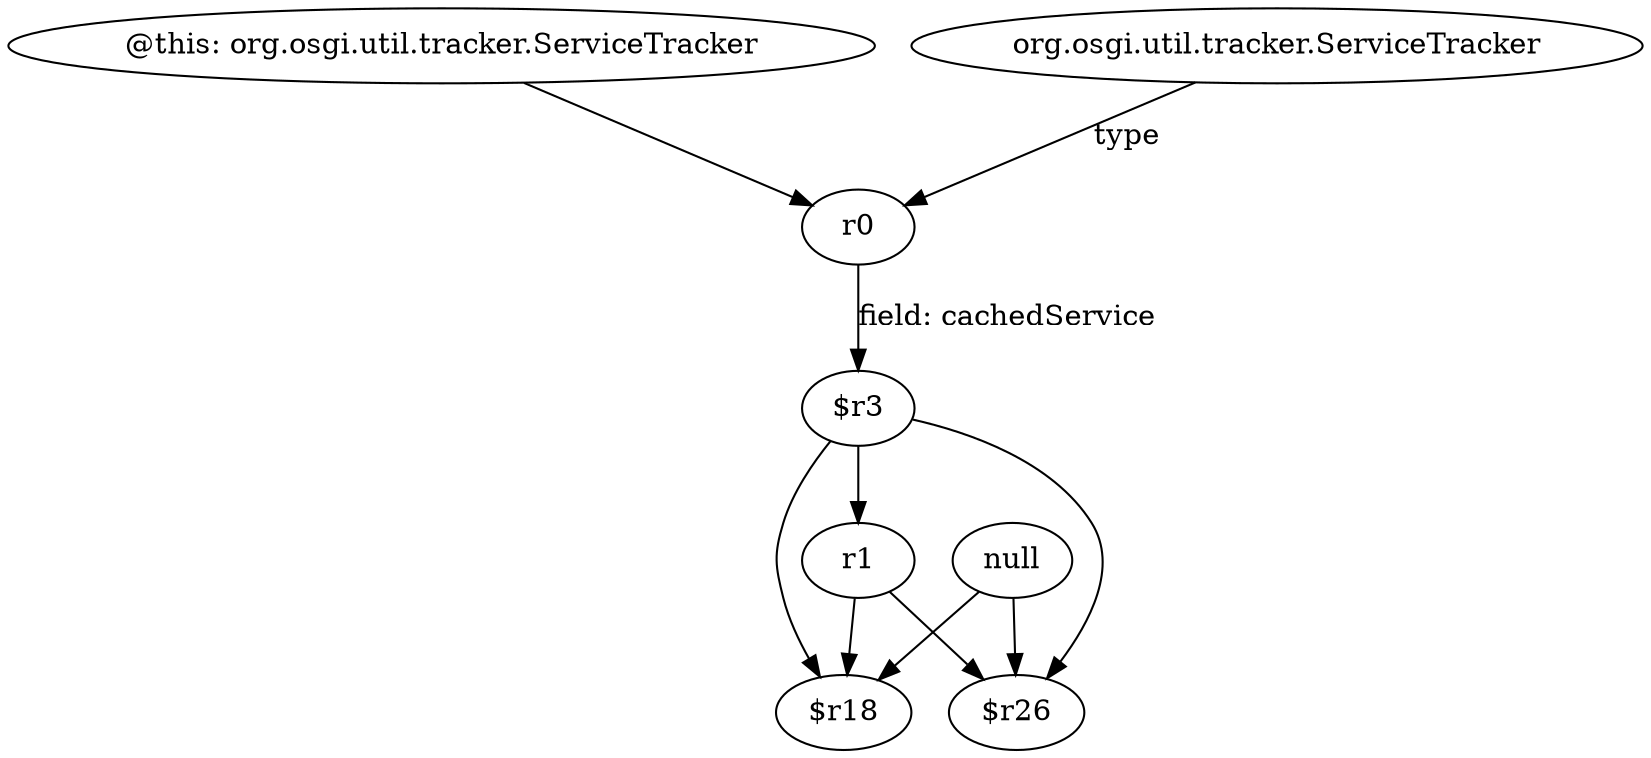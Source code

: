 digraph g {
0[label="r0"]
1[label="$r3"]
0->1[label="field: cachedService"]
2[label="@this: org.osgi.util.tracker.ServiceTracker"]
2->0[label=""]
3[label="r1"]
1->3[label=""]
4[label="$r18"]
3->4[label=""]
5[label="$r26"]
3->5[label=""]
6[label="org.osgi.util.tracker.ServiceTracker"]
6->0[label="type"]
7[label="null"]
7->5[label=""]
1->5[label=""]
7->4[label=""]
1->4[label=""]
}